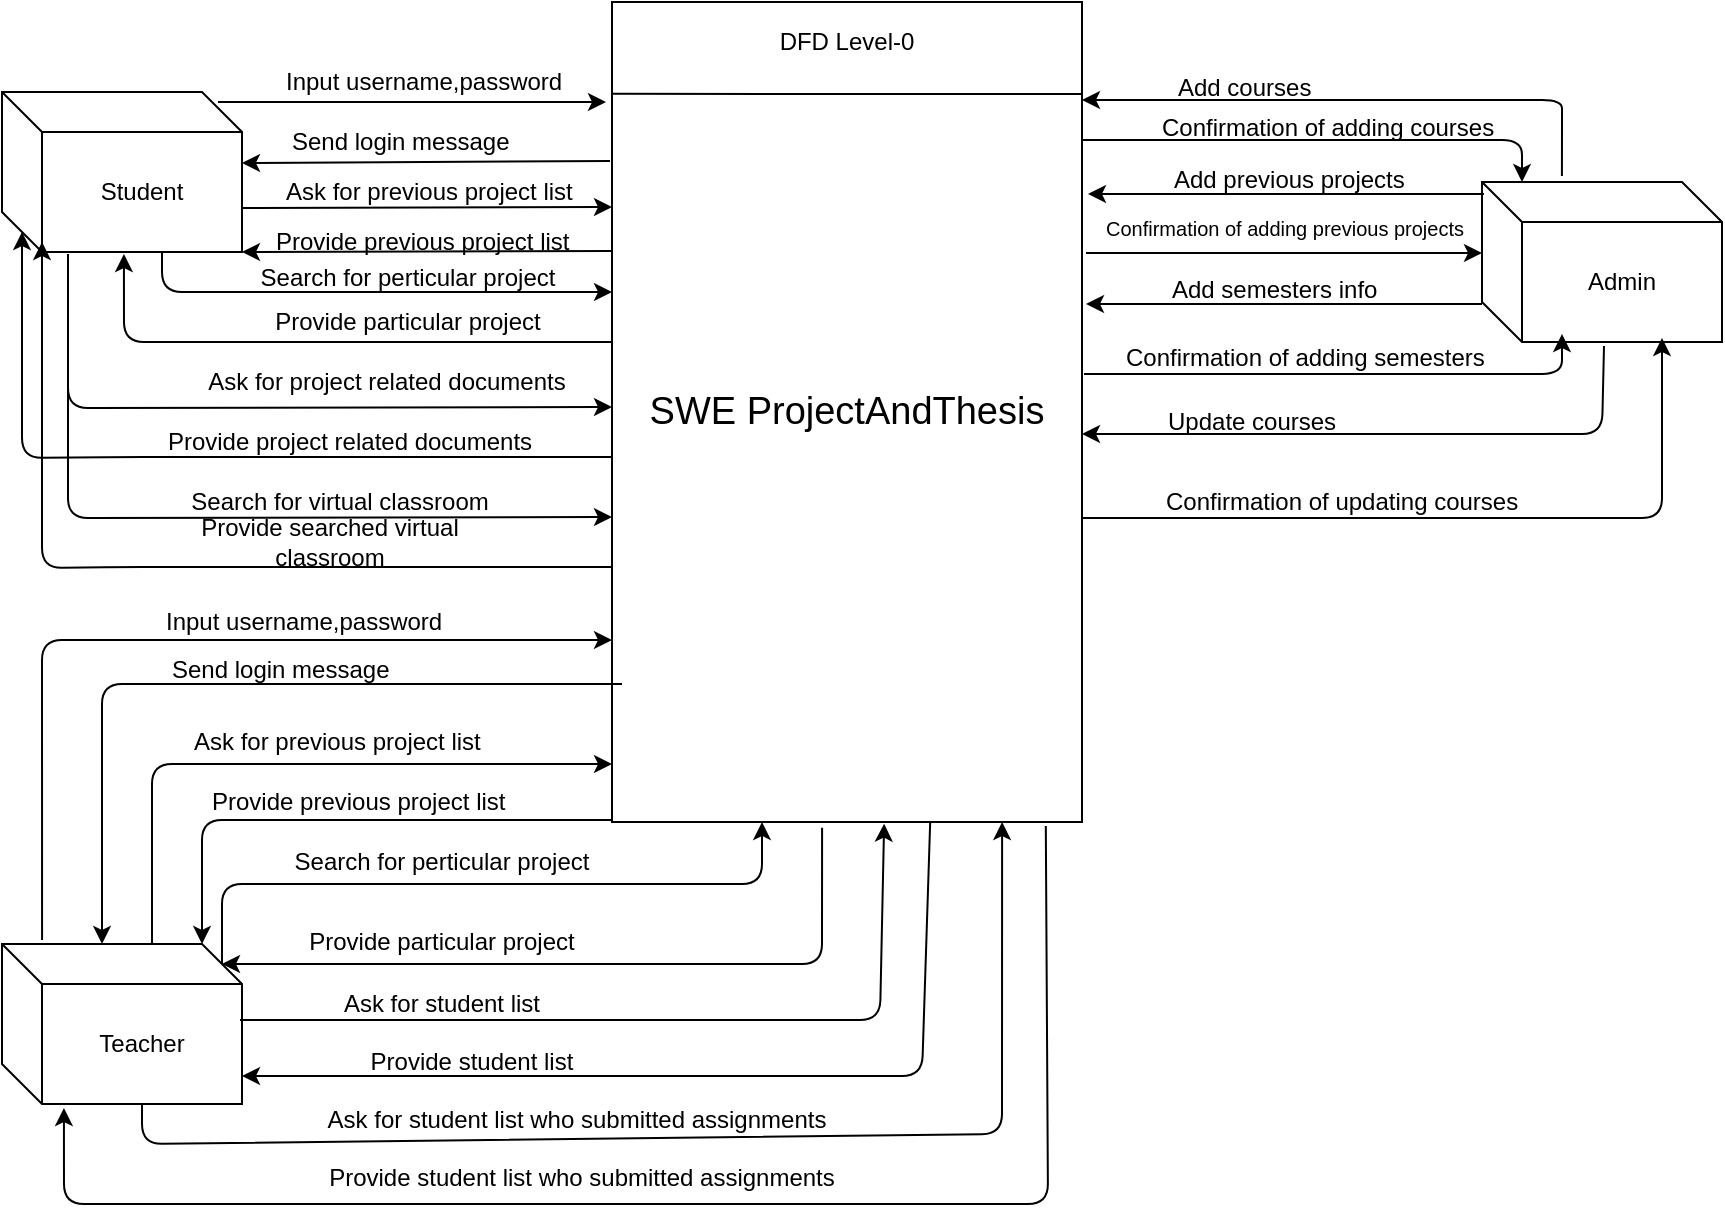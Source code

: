 <mxfile version="10.6.1" type="device"><diagram id="dmei0C2w74hpzXXRvHPZ" name="Page-1"><mxGraphModel dx="1010" dy="549" grid="1" gridSize="10" guides="1" tooltips="1" connect="1" arrows="1" fold="1" page="1" pageScale="1" pageWidth="850" pageHeight="1100" math="0" shadow="0"><root><mxCell id="0"/><mxCell id="1" parent="0"/><mxCell id="Wi7FZiOBOoo12OeUUi3V-4" value="&lt;font style=&quot;font-size: 19px&quot;&gt;SWE ProjectAndThesis&lt;/font&gt;" style="rounded=0;whiteSpace=wrap;html=1;" vertex="1" parent="1"><mxGeometry x="365" y="110" width="235" height="410" as="geometry"/></mxCell><mxCell id="Wi7FZiOBOoo12OeUUi3V-5" value="" style="endArrow=none;html=1;exitX=0;exitY=0.112;exitDx=0;exitDy=0;exitPerimeter=0;" edge="1" parent="1" source="Wi7FZiOBOoo12OeUUi3V-4"><mxGeometry width="50" height="50" relative="1" as="geometry"><mxPoint x="370" y="160" as="sourcePoint"/><mxPoint x="600" y="156" as="targetPoint"/></mxGeometry></mxCell><mxCell id="Wi7FZiOBOoo12OeUUi3V-6" value="DFD Level-0" style="text;html=1;strokeColor=none;fillColor=none;align=center;verticalAlign=middle;whiteSpace=wrap;rounded=0;" vertex="1" parent="1"><mxGeometry x="400" y="120" width="165" height="20" as="geometry"/></mxCell><mxCell id="Wi7FZiOBOoo12OeUUi3V-7" value="Student" style="shape=cube;whiteSpace=wrap;html=1;boundedLbl=1;backgroundOutline=1;darkOpacity=0;darkOpacity2=0;" vertex="1" parent="1"><mxGeometry x="60" y="155" width="120" height="80" as="geometry"/></mxCell><mxCell id="Wi7FZiOBOoo12OeUUi3V-8" value="&lt;div&gt;Admin&lt;/div&gt;" style="shape=cube;whiteSpace=wrap;html=1;boundedLbl=1;backgroundOutline=1;darkOpacity=0;darkOpacity2=0;" vertex="1" parent="1"><mxGeometry x="800" y="200" width="120" height="80" as="geometry"/></mxCell><mxCell id="Wi7FZiOBOoo12OeUUi3V-9" value="Teacher" style="shape=cube;whiteSpace=wrap;html=1;boundedLbl=1;backgroundOutline=1;darkOpacity=0;darkOpacity2=0;" vertex="1" parent="1"><mxGeometry x="60" y="581" width="120" height="80" as="geometry"/></mxCell><mxCell id="Wi7FZiOBOoo12OeUUi3V-12" value="" style="endArrow=classic;html=1;" edge="1" parent="1"><mxGeometry width="50" height="50" relative="1" as="geometry"><mxPoint x="168" y="160" as="sourcePoint"/><mxPoint x="362" y="160" as="targetPoint"/></mxGeometry></mxCell><mxCell id="Wi7FZiOBOoo12OeUUi3V-13" value="Input username,password" style="text;html=1;resizable=0;points=[];autosize=1;align=left;verticalAlign=top;spacingTop=-4;" vertex="1" parent="1"><mxGeometry x="200" y="140" width="150" height="20" as="geometry"/></mxCell><mxCell id="Wi7FZiOBOoo12OeUUi3V-14" value="" style="endArrow=classic;html=1;entryX=-0.004;entryY=0.29;entryDx=0;entryDy=0;entryPerimeter=0;" edge="1" parent="1"><mxGeometry width="50" height="50" relative="1" as="geometry"><mxPoint x="364" y="189.5" as="sourcePoint"/><mxPoint x="180" y="190.5" as="targetPoint"/></mxGeometry></mxCell><mxCell id="Wi7FZiOBOoo12OeUUi3V-15" value="Send login message" style="text;html=1;resizable=0;points=[];autosize=1;align=left;verticalAlign=top;spacingTop=-4;" vertex="1" parent="1"><mxGeometry x="203" y="170" width="120" height="20" as="geometry"/></mxCell><mxCell id="Wi7FZiOBOoo12OeUUi3V-17" value="" style="endArrow=classic;html=1;" edge="1" parent="1"><mxGeometry width="50" height="50" relative="1" as="geometry"><mxPoint x="140" y="235" as="sourcePoint"/><mxPoint x="365" y="255" as="targetPoint"/><Array as="points"><mxPoint x="140" y="255"/></Array></mxGeometry></mxCell><mxCell id="Wi7FZiOBOoo12OeUUi3V-21" value="" style="endArrow=classic;html=1;exitX=0.508;exitY=1.013;exitDx=0;exitDy=0;exitPerimeter=0;entryX=0.508;entryY=1.013;entryDx=0;entryDy=0;entryPerimeter=0;" edge="1" parent="1" target="Wi7FZiOBOoo12OeUUi3V-7"><mxGeometry width="50" height="50" relative="1" as="geometry"><mxPoint x="365" y="280" as="sourcePoint"/><mxPoint x="140" y="260" as="targetPoint"/><Array as="points"><mxPoint x="121" y="280"/></Array></mxGeometry></mxCell><mxCell id="Wi7FZiOBOoo12OeUUi3V-22" value="" style="endArrow=classic;html=1;exitX=0.275;exitY=1.013;exitDx=0;exitDy=0;exitPerimeter=0;" edge="1" parent="1" source="Wi7FZiOBOoo12OeUUi3V-7"><mxGeometry width="50" height="50" relative="1" as="geometry"><mxPoint x="100" y="313" as="sourcePoint"/><mxPoint x="365" y="312.5" as="targetPoint"/><Array as="points"><mxPoint x="93" y="313"/></Array></mxGeometry></mxCell><mxCell id="Wi7FZiOBOoo12OeUUi3V-23" value="" style="endArrow=classic;html=1;exitX=0.508;exitY=1.013;exitDx=0;exitDy=0;exitPerimeter=0;" edge="1" parent="1"><mxGeometry width="50" height="50" relative="1" as="geometry"><mxPoint x="365" y="337.5" as="sourcePoint"/><mxPoint x="70" y="225" as="targetPoint"/><Array as="points"><mxPoint x="121" y="337.5"/><mxPoint x="70" y="338"/></Array></mxGeometry></mxCell><mxCell id="Wi7FZiOBOoo12OeUUi3V-26" value="" style="endArrow=classic;html=1;exitX=0.275;exitY=1.013;exitDx=0;exitDy=0;exitPerimeter=0;" edge="1" parent="1"><mxGeometry width="50" height="50" relative="1" as="geometry"><mxPoint x="93" y="291" as="sourcePoint"/><mxPoint x="365" y="367.5" as="targetPoint"/><Array as="points"><mxPoint x="93" y="368"/></Array></mxGeometry></mxCell><mxCell id="Wi7FZiOBOoo12OeUUi3V-27" value="" style="endArrow=classic;html=1;exitX=0.508;exitY=1.013;exitDx=0;exitDy=0;exitPerimeter=0;" edge="1" parent="1"><mxGeometry width="50" height="50" relative="1" as="geometry"><mxPoint x="365" y="392.5" as="sourcePoint"/><mxPoint x="80" y="230" as="targetPoint"/><Array as="points"><mxPoint x="121" y="392.5"/><mxPoint x="80" y="393"/></Array></mxGeometry></mxCell><mxCell id="Wi7FZiOBOoo12OeUUi3V-34" value="" style="endArrow=classic;html=1;entryX=0;entryY=0.25;entryDx=0;entryDy=0;" edge="1" parent="1" target="Wi7FZiOBOoo12OeUUi3V-4"><mxGeometry width="50" height="50" relative="1" as="geometry"><mxPoint x="180" y="213" as="sourcePoint"/><mxPoint x="225" y="165" as="targetPoint"/></mxGeometry></mxCell><mxCell id="Wi7FZiOBOoo12OeUUi3V-35" value="" style="endArrow=classic;html=1;exitX=1.033;exitY=0.725;exitDx=0;exitDy=0;exitPerimeter=0;" edge="1" parent="1"><mxGeometry width="50" height="50" relative="1" as="geometry"><mxPoint x="365" y="234.5" as="sourcePoint"/><mxPoint x="180" y="235" as="targetPoint"/></mxGeometry></mxCell><mxCell id="Wi7FZiOBOoo12OeUUi3V-36" value="Ask for previous project list" style="text;html=1;resizable=0;points=[];autosize=1;align=left;verticalAlign=top;spacingTop=-4;" vertex="1" parent="1"><mxGeometry x="200" y="195" width="150" height="20" as="geometry"/></mxCell><mxCell id="Wi7FZiOBOoo12OeUUi3V-40" value="Provide previous project list" style="text;html=1;resizable=0;points=[];autosize=1;align=left;verticalAlign=top;spacingTop=-4;" vertex="1" parent="1"><mxGeometry x="195" y="220" width="160" height="20" as="geometry"/></mxCell><mxCell id="Wi7FZiOBOoo12OeUUi3V-42" value="Search for perticular project " style="text;html=1;strokeColor=none;fillColor=none;align=center;verticalAlign=middle;whiteSpace=wrap;rounded=0;" vertex="1" parent="1"><mxGeometry x="188" y="238" width="150" height="20" as="geometry"/></mxCell><mxCell id="Wi7FZiOBOoo12OeUUi3V-44" value="Provide particular project" style="text;html=1;strokeColor=none;fillColor=none;align=center;verticalAlign=middle;whiteSpace=wrap;rounded=0;" vertex="1" parent="1"><mxGeometry x="188" y="260" width="150" height="20" as="geometry"/></mxCell><mxCell id="Wi7FZiOBOoo12OeUUi3V-45" value="Ask for project related documents" style="text;html=1;strokeColor=none;fillColor=none;align=center;verticalAlign=middle;whiteSpace=wrap;rounded=0;" vertex="1" parent="1"><mxGeometry x="160" y="290" width="185" height="20" as="geometry"/></mxCell><mxCell id="Wi7FZiOBOoo12OeUUi3V-46" value="Provide project related documents" style="text;html=1;strokeColor=none;fillColor=none;align=center;verticalAlign=middle;whiteSpace=wrap;rounded=0;" vertex="1" parent="1"><mxGeometry x="140" y="320" width="188" height="20" as="geometry"/></mxCell><mxCell id="Wi7FZiOBOoo12OeUUi3V-48" value="Search for virtual classroom" style="text;html=1;strokeColor=none;fillColor=none;align=center;verticalAlign=middle;whiteSpace=wrap;rounded=0;" vertex="1" parent="1"><mxGeometry x="135" y="350" width="188" height="20" as="geometry"/></mxCell><mxCell id="Wi7FZiOBOoo12OeUUi3V-50" value="Provide searched virtual classroom" style="text;html=1;strokeColor=none;fillColor=none;align=center;verticalAlign=middle;whiteSpace=wrap;rounded=0;" vertex="1" parent="1"><mxGeometry x="130" y="370" width="188" height="20" as="geometry"/></mxCell><mxCell id="Wi7FZiOBOoo12OeUUi3V-51" value="" style="endArrow=classic;html=1;exitX=0.008;exitY=0.075;exitDx=0;exitDy=0;exitPerimeter=0;" edge="1" parent="1" source="Wi7FZiOBOoo12OeUUi3V-8"><mxGeometry width="50" height="50" relative="1" as="geometry"><mxPoint x="760" y="216" as="sourcePoint"/><mxPoint x="603" y="206" as="targetPoint"/></mxGeometry></mxCell><mxCell id="Wi7FZiOBOoo12OeUUi3V-52" value="" style="endArrow=classic;html=1;exitX=0.008;exitY=0.075;exitDx=0;exitDy=0;exitPerimeter=0;" edge="1" parent="1"><mxGeometry width="50" height="50" relative="1" as="geometry"><mxPoint x="602" y="235.5" as="sourcePoint"/><mxPoint x="800" y="235.5" as="targetPoint"/></mxGeometry></mxCell><mxCell id="Wi7FZiOBOoo12OeUUi3V-53" value="" style="endArrow=classic;html=1;exitX=0.008;exitY=0.075;exitDx=0;exitDy=0;exitPerimeter=0;" edge="1" parent="1"><mxGeometry width="50" height="50" relative="1" as="geometry"><mxPoint x="800" y="261" as="sourcePoint"/><mxPoint x="602" y="261" as="targetPoint"/></mxGeometry></mxCell><mxCell id="Wi7FZiOBOoo12OeUUi3V-54" value="" style="endArrow=classic;html=1;" edge="1" parent="1"><mxGeometry width="50" height="50" relative="1" as="geometry"><mxPoint x="601" y="296" as="sourcePoint"/><mxPoint x="840" y="276" as="targetPoint"/><Array as="points"><mxPoint x="680" y="296"/><mxPoint x="750" y="296"/><mxPoint x="840" y="296"/></Array></mxGeometry></mxCell><mxCell id="Wi7FZiOBOoo12OeUUi3V-55" value="" style="endArrow=classic;html=1;" edge="1" parent="1"><mxGeometry width="50" height="50" relative="1" as="geometry"><mxPoint x="861" y="282" as="sourcePoint"/><mxPoint x="600" y="326" as="targetPoint"/><Array as="points"><mxPoint x="860" y="326"/><mxPoint x="749" y="326"/><mxPoint x="679" y="326"/></Array></mxGeometry></mxCell><mxCell id="Wi7FZiOBOoo12OeUUi3V-56" value="" style="endArrow=classic;html=1;entryX=1;entryY=0.007;entryDx=0;entryDy=0;entryPerimeter=0;exitX=0.333;exitY=-0.037;exitDx=0;exitDy=0;exitPerimeter=0;" edge="1" parent="1" source="Wi7FZiOBOoo12OeUUi3V-8"><mxGeometry width="50" height="50" relative="1" as="geometry"><mxPoint x="830" y="176" as="sourcePoint"/><mxPoint x="600" y="159" as="targetPoint"/><Array as="points"><mxPoint x="840" y="176"/><mxPoint x="840" y="159"/></Array></mxGeometry></mxCell><mxCell id="Wi7FZiOBOoo12OeUUi3V-58" value="" style="endArrow=classic;html=1;exitX=0.75;exitY=0.95;exitDx=0;exitDy=0;exitPerimeter=0;" edge="1" parent="1"><mxGeometry width="50" height="50" relative="1" as="geometry"><mxPoint x="600" y="368" as="sourcePoint"/><mxPoint x="890" y="278" as="targetPoint"/><Array as="points"><mxPoint x="679" y="368"/><mxPoint x="749" y="368"/><mxPoint x="890" y="368"/></Array></mxGeometry></mxCell><mxCell id="Wi7FZiOBOoo12OeUUi3V-59" value="" style="endArrow=classic;html=1;" edge="1" parent="1"><mxGeometry width="50" height="50" relative="1" as="geometry"><mxPoint x="600" y="179" as="sourcePoint"/><mxPoint x="820" y="200" as="targetPoint"/><Array as="points"><mxPoint x="710" y="179"/><mxPoint x="820" y="179"/></Array></mxGeometry></mxCell><mxCell id="Wi7FZiOBOoo12OeUUi3V-60" value="Add courses" style="text;html=1;resizable=0;points=[];autosize=1;align=left;verticalAlign=top;spacingTop=-4;" vertex="1" parent="1"><mxGeometry x="646" y="143" width="80" height="20" as="geometry"/></mxCell><mxCell id="Wi7FZiOBOoo12OeUUi3V-61" value="Confirmation of adding courses" style="text;html=1;" vertex="1" parent="1"><mxGeometry x="638" y="159" width="90" height="30" as="geometry"/></mxCell><mxCell id="Wi7FZiOBOoo12OeUUi3V-62" value="Add previous projects" style="text;html=1;" vertex="1" parent="1"><mxGeometry x="643.5" y="185" width="90" height="30" as="geometry"/></mxCell><mxCell id="Wi7FZiOBOoo12OeUUi3V-63" value="Confirmation of adding previous projects" style="text;html=1;fontSize=10;" vertex="1" parent="1"><mxGeometry x="610" y="211" width="90" height="30" as="geometry"/></mxCell><mxCell id="Wi7FZiOBOoo12OeUUi3V-64" value="Add semesters info" style="text;html=1;" vertex="1" parent="1"><mxGeometry x="642.5" y="240" width="90" height="30" as="geometry"/></mxCell><mxCell id="Wi7FZiOBOoo12OeUUi3V-65" value="Confirmation of updating courses" style="text;html=1;" vertex="1" parent="1"><mxGeometry x="639.5" y="346" width="90" height="30" as="geometry"/></mxCell><mxCell id="Wi7FZiOBOoo12OeUUi3V-66" value="Update courses" style="text;html=1;" vertex="1" parent="1"><mxGeometry x="641" y="306" width="90" height="30" as="geometry"/></mxCell><mxCell id="Wi7FZiOBOoo12OeUUi3V-67" value="Confirmation of adding semesters" style="text;html=1;" vertex="1" parent="1"><mxGeometry x="620" y="274" width="90" height="30" as="geometry"/></mxCell><mxCell id="Wi7FZiOBOoo12OeUUi3V-73" value="" style="endArrow=classic;html=1;fontSize=10;exitX=0;exitY=0;exitDx=110;exitDy=10;exitPerimeter=0;entryX=0.579;entryY=1.002;entryDx=0;entryDy=0;entryPerimeter=0;" edge="1" parent="1" target="Wi7FZiOBOoo12OeUUi3V-4"><mxGeometry width="50" height="50" relative="1" as="geometry"><mxPoint x="179" y="619" as="sourcePoint"/><mxPoint x="501" y="532" as="targetPoint"/><Array as="points"><mxPoint x="499" y="619"/></Array></mxGeometry></mxCell><mxCell id="Wi7FZiOBOoo12OeUUi3V-74" value="" style="endArrow=classic;html=1;fontSize=10;entryX=0;entryY=0;entryDx=120;entryDy=50;entryPerimeter=0;exitX=0.677;exitY=1;exitDx=0;exitDy=0;exitPerimeter=0;" edge="1" parent="1" source="Wi7FZiOBOoo12OeUUi3V-4"><mxGeometry width="50" height="50" relative="1" as="geometry"><mxPoint x="523" y="532" as="sourcePoint"/><mxPoint x="180" y="647" as="targetPoint"/><Array as="points"><mxPoint x="520" y="647"/></Array></mxGeometry></mxCell><mxCell id="Wi7FZiOBOoo12OeUUi3V-75" value="" style="endArrow=classic;html=1;fontSize=10;entryX=0.021;entryY=0.902;entryDx=0;entryDy=0;entryPerimeter=0;" edge="1" parent="1"><mxGeometry width="50" height="50" relative="1" as="geometry"><mxPoint x="135" y="581" as="sourcePoint"/><mxPoint x="365" y="491" as="targetPoint"/><Array as="points"><mxPoint x="135" y="491"/></Array></mxGeometry></mxCell><mxCell id="Wi7FZiOBOoo12OeUUi3V-76" value="" style="endArrow=classic;html=1;fontSize=10;entryX=0;entryY=0.971;entryDx=0;entryDy=0;entryPerimeter=0;exitX=0;exitY=0.971;exitDx=0;exitDy=0;exitPerimeter=0;" edge="1" parent="1"><mxGeometry width="50" height="50" relative="1" as="geometry"><mxPoint x="365" y="519" as="sourcePoint"/><mxPoint x="160" y="581" as="targetPoint"/><Array as="points"><mxPoint x="160" y="519"/></Array></mxGeometry></mxCell><mxCell id="Wi7FZiOBOoo12OeUUi3V-79" value="" style="endArrow=classic;html=1;fontSize=10;" edge="1" parent="1"><mxGeometry width="50" height="50" relative="1" as="geometry"><mxPoint x="170" y="591" as="sourcePoint"/><mxPoint x="440" y="520" as="targetPoint"/><Array as="points"><mxPoint x="170" y="551"/><mxPoint x="440" y="551"/></Array></mxGeometry></mxCell><mxCell id="Wi7FZiOBOoo12OeUUi3V-80" value="" style="endArrow=classic;html=1;fontSize=10;exitX=0.447;exitY=1.007;exitDx=0;exitDy=0;exitPerimeter=0;entryX=0;entryY=0;entryDx=110;entryDy=10;entryPerimeter=0;" edge="1" parent="1" source="Wi7FZiOBOoo12OeUUi3V-4" target="Wi7FZiOBOoo12OeUUi3V-9"><mxGeometry width="50" height="50" relative="1" as="geometry"><mxPoint x="470" y="531" as="sourcePoint"/><mxPoint x="180" y="621" as="targetPoint"/><Array as="points"><mxPoint x="470" y="591"/></Array></mxGeometry></mxCell><mxCell id="Wi7FZiOBOoo12OeUUi3V-81" value="" style="endArrow=classic;html=1;fontSize=10;exitX=0;exitY=0;exitDx=70;exitDy=80;exitPerimeter=0;entryX=0.83;entryY=1;entryDx=0;entryDy=0;entryPerimeter=0;" edge="1" parent="1" source="Wi7FZiOBOoo12OeUUi3V-9" target="Wi7FZiOBOoo12OeUUi3V-4"><mxGeometry width="50" height="50" relative="1" as="geometry"><mxPoint x="130" y="676" as="sourcePoint"/><mxPoint x="561" y="533" as="targetPoint"/><Array as="points"><mxPoint x="130" y="681"/><mxPoint x="560" y="676"/></Array></mxGeometry></mxCell><mxCell id="Wi7FZiOBOoo12OeUUi3V-85" value="" style="endArrow=classic;html=1;fontSize=10;exitX=0.923;exitY=1.005;exitDx=0;exitDy=0;exitPerimeter=0;entryX=0.258;entryY=1.025;entryDx=0;entryDy=0;entryPerimeter=0;" edge="1" parent="1" source="Wi7FZiOBOoo12OeUUi3V-4" target="Wi7FZiOBOoo12OeUUi3V-9"><mxGeometry width="50" height="50" relative="1" as="geometry"><mxPoint x="583" y="534" as="sourcePoint"/><mxPoint x="80" y="681" as="targetPoint"/><Array as="points"><mxPoint x="583" y="711"/><mxPoint x="91" y="711"/></Array></mxGeometry></mxCell><mxCell id="Wi7FZiOBOoo12OeUUi3V-86" value="" style="endArrow=classic;html=1;fontSize=10;entryX=0.021;entryY=0.805;entryDx=0;entryDy=0;entryPerimeter=0;exitX=0.021;exitY=0.805;exitDx=0;exitDy=0;exitPerimeter=0;" edge="1" parent="1"><mxGeometry width="50" height="50" relative="1" as="geometry"><mxPoint x="370" y="451" as="sourcePoint"/><mxPoint x="110" y="581" as="targetPoint"/><Array as="points"><mxPoint x="110" y="451"/></Array></mxGeometry></mxCell><mxCell id="Wi7FZiOBOoo12OeUUi3V-87" value="" style="endArrow=classic;html=1;fontSize=10;entryX=0;entryY=0.75;entryDx=0;entryDy=0;exitX=0.167;exitY=-0.025;exitDx=0;exitDy=0;exitPerimeter=0;" edge="1" parent="1" source="Wi7FZiOBOoo12OeUUi3V-9"><mxGeometry width="50" height="50" relative="1" as="geometry"><mxPoint x="70" y="581" as="sourcePoint"/><mxPoint x="365" y="429" as="targetPoint"/><Array as="points"><mxPoint x="80" y="429"/></Array></mxGeometry></mxCell><mxCell id="Wi7FZiOBOoo12OeUUi3V-88" value="Input username,password" style="text;html=1;resizable=0;points=[];autosize=1;align=left;verticalAlign=top;spacingTop=-4;" vertex="1" parent="1"><mxGeometry x="140" y="410" width="150" height="20" as="geometry"/></mxCell><mxCell id="Wi7FZiOBOoo12OeUUi3V-89" value="Send login message" style="text;html=1;resizable=0;points=[];autosize=1;align=left;verticalAlign=top;spacingTop=-4;" vertex="1" parent="1"><mxGeometry x="143" y="434" width="120" height="20" as="geometry"/></mxCell><mxCell id="Wi7FZiOBOoo12OeUUi3V-90" value="Ask for previous project list" style="text;html=1;resizable=0;points=[];autosize=1;align=left;verticalAlign=top;spacingTop=-4;" vertex="1" parent="1"><mxGeometry x="154" y="470" width="150" height="20" as="geometry"/></mxCell><mxCell id="Wi7FZiOBOoo12OeUUi3V-91" value="Provide previous project list" style="text;html=1;resizable=0;points=[];autosize=1;align=left;verticalAlign=top;spacingTop=-4;" vertex="1" parent="1"><mxGeometry x="163" y="500" width="160" height="20" as="geometry"/></mxCell><mxCell id="Wi7FZiOBOoo12OeUUi3V-93" value="Search for perticular project " style="text;html=1;strokeColor=none;fillColor=none;align=center;verticalAlign=middle;whiteSpace=wrap;rounded=0;" vertex="1" parent="1"><mxGeometry x="205" y="530" width="150" height="20" as="geometry"/></mxCell><mxCell id="Wi7FZiOBOoo12OeUUi3V-94" value="Provide particular project" style="text;html=1;strokeColor=none;fillColor=none;align=center;verticalAlign=middle;whiteSpace=wrap;rounded=0;" vertex="1" parent="1"><mxGeometry x="205" y="570" width="150" height="20" as="geometry"/></mxCell><mxCell id="Wi7FZiOBOoo12OeUUi3V-95" value="Ask for student list" style="text;html=1;strokeColor=none;fillColor=none;align=center;verticalAlign=middle;whiteSpace=wrap;rounded=0;" vertex="1" parent="1"><mxGeometry x="205" y="601" width="150" height="20" as="geometry"/></mxCell><mxCell id="Wi7FZiOBOoo12OeUUi3V-96" value="Provide student list" style="text;html=1;strokeColor=none;fillColor=none;align=center;verticalAlign=middle;whiteSpace=wrap;rounded=0;" vertex="1" parent="1"><mxGeometry x="220" y="630" width="150" height="20" as="geometry"/></mxCell><mxCell id="Wi7FZiOBOoo12OeUUi3V-98" value="Ask for student list who submitted assignments" style="text;html=1;strokeColor=none;fillColor=none;align=center;verticalAlign=middle;whiteSpace=wrap;rounded=0;" vertex="1" parent="1"><mxGeometry x="215" y="659" width="265" height="20" as="geometry"/></mxCell><mxCell id="Wi7FZiOBOoo12OeUUi3V-102" value="Provide student list who submitted assignments" style="text;html=1;strokeColor=none;fillColor=none;align=center;verticalAlign=middle;whiteSpace=wrap;rounded=0;" vertex="1" parent="1"><mxGeometry x="220" y="688" width="260" height="20" as="geometry"/></mxCell></root></mxGraphModel></diagram></mxfile>